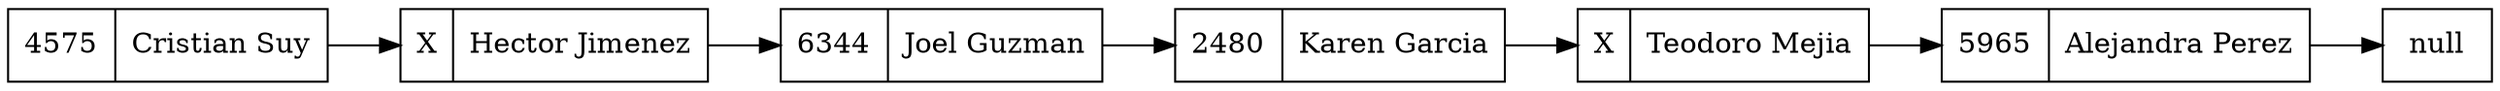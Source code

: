 digraph cola{
rankdir=LR;
node[shape = record];
nodonull2[label="null"];
nodo0[label="{4575|Cristian Suy }"];
nodo1[label="{X|Hector Jimenez }"];
nodo2[label="{6344|Joel Guzman }"];
nodo3[label="{2480|Karen Garcia }"];
nodo4[label="{X|Teodoro Mejia }"];
nodo5[label="{5965|Alejandra Perez }"];
nodo0->nodo1;
nodo1->nodo2;
nodo2->nodo3;
nodo3->nodo4;
nodo4->nodo5;
nodo5->nodonull2;
}